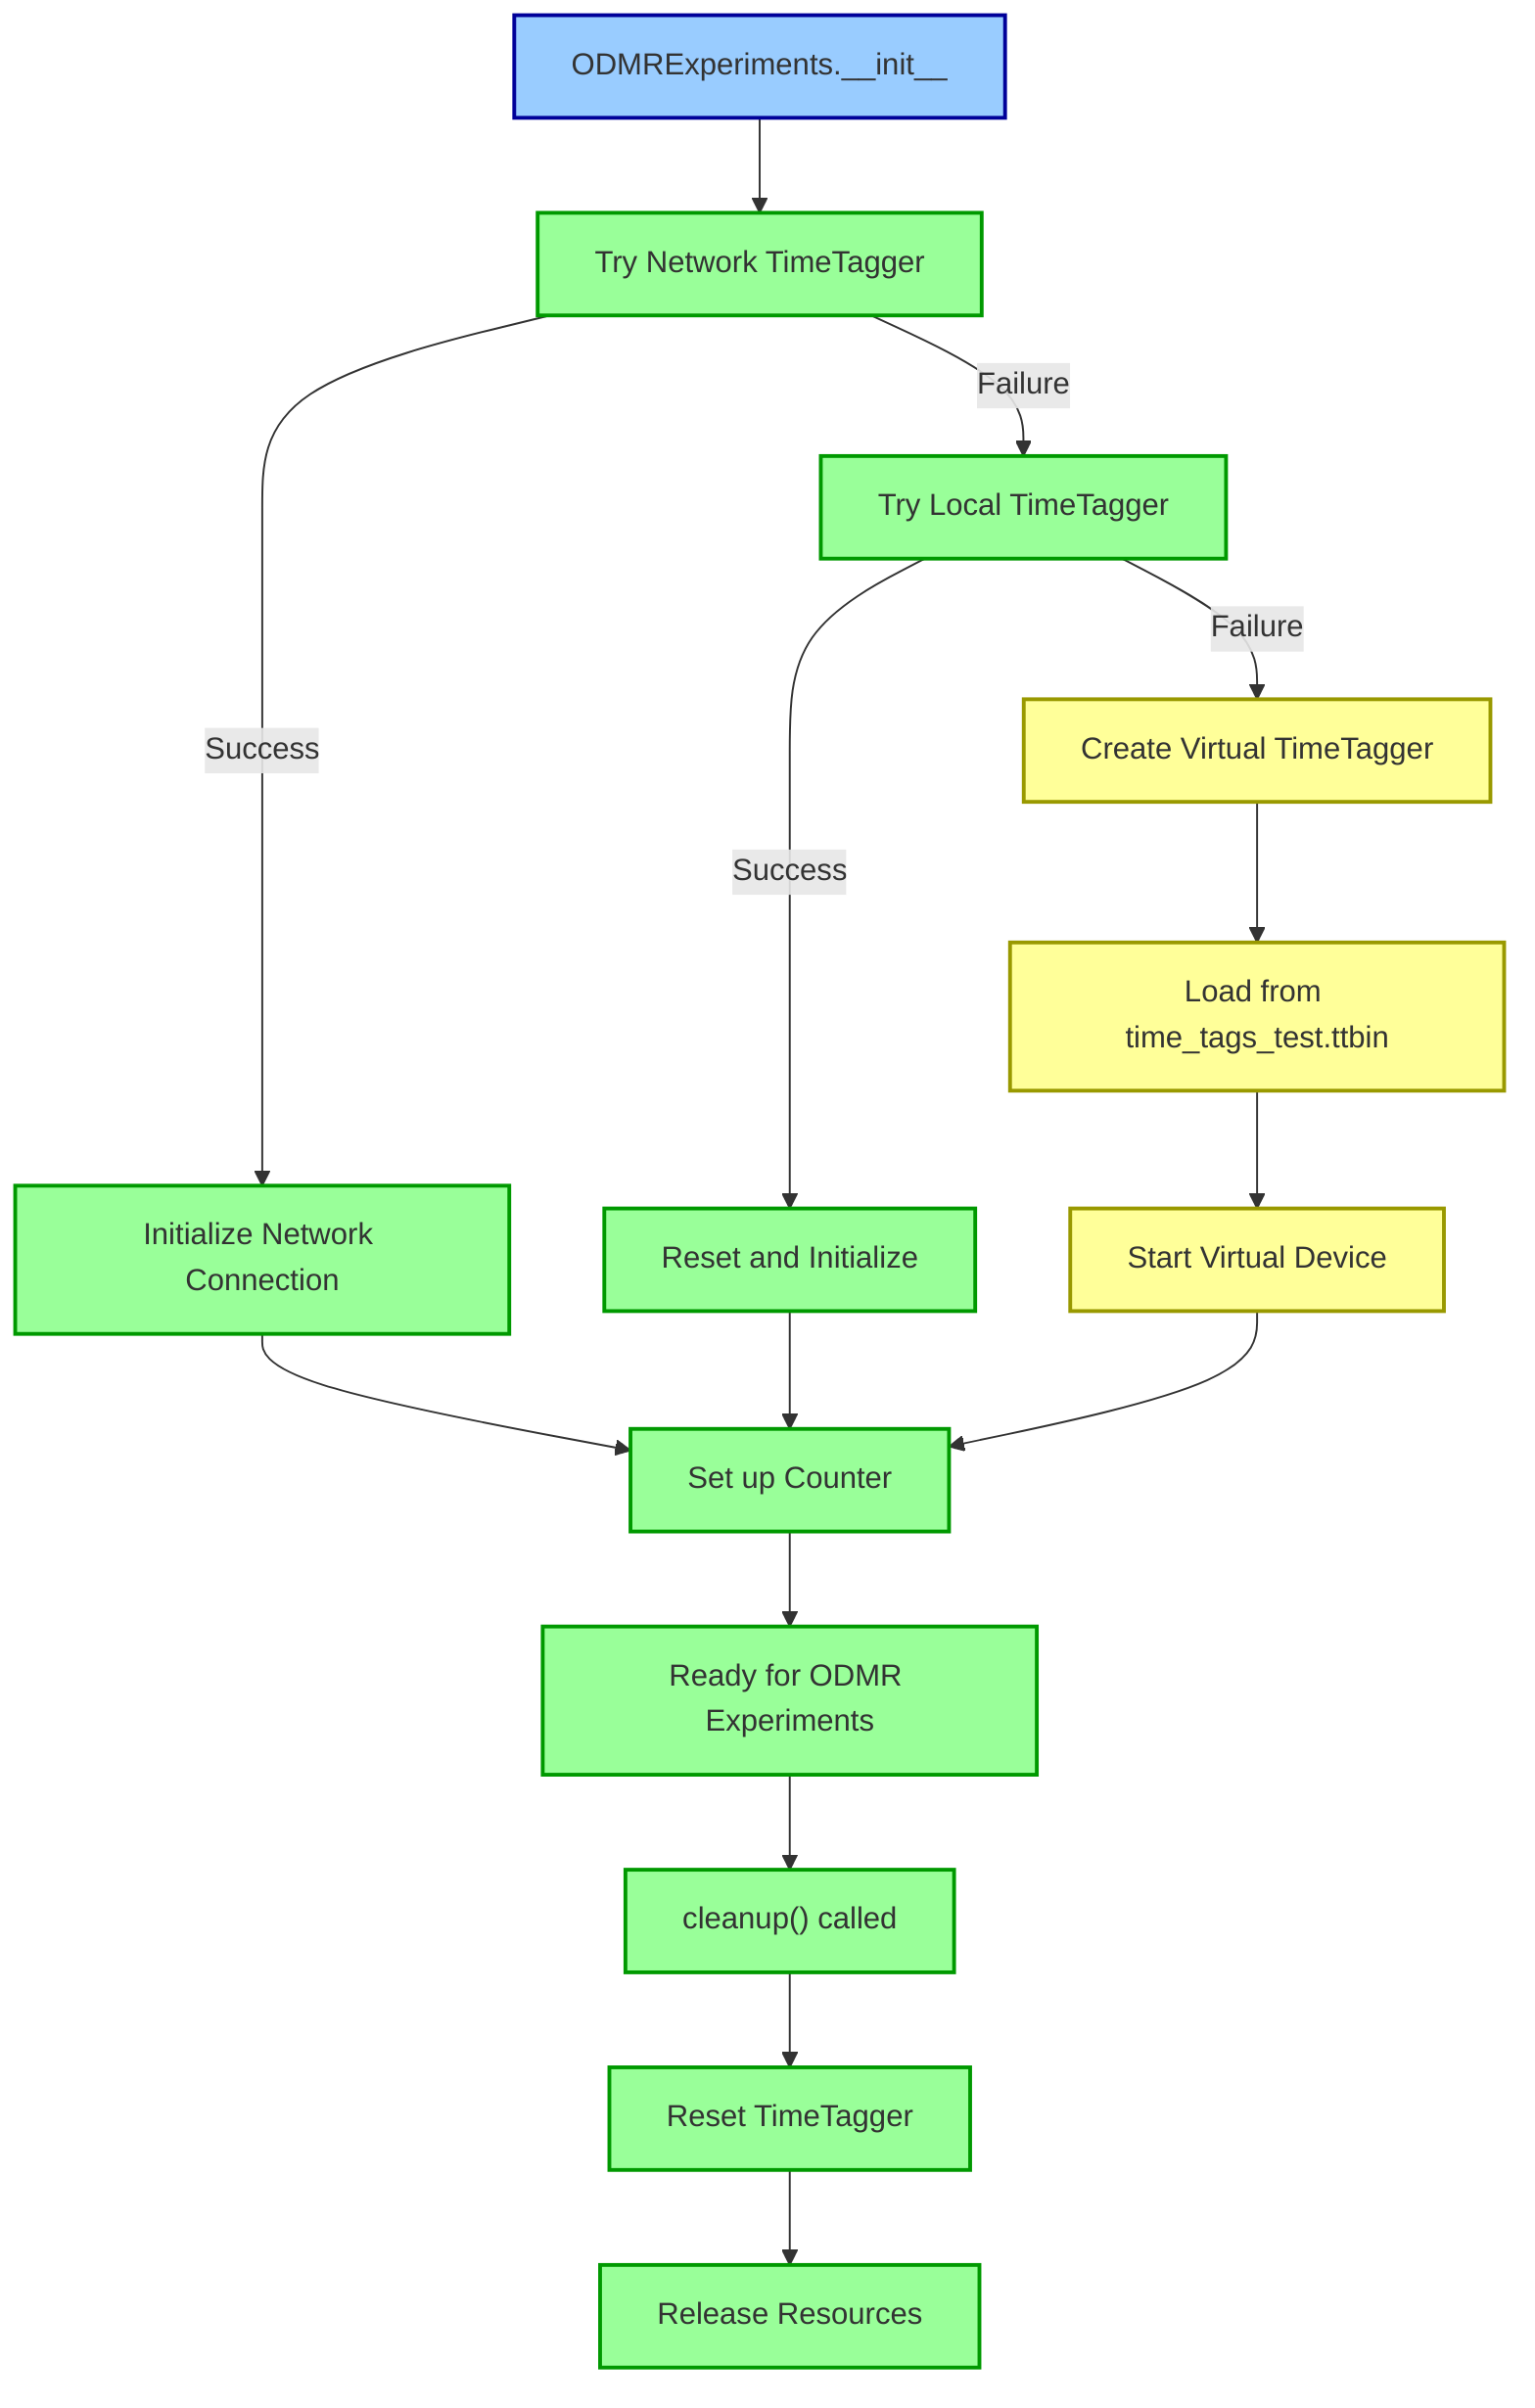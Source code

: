 flowchart TD
    %% Main TimeTagger Initialization Flow
    A[ODMRExperiments.__init__] --> B[Try Network TimeTagger]
    B -->|Success| C[Initialize Network Connection]
    C --> D[Set up Counter]
    
    B -->|Failure| E[Try Local TimeTagger]
    E -->|Success| F[Reset and Initialize]
    F --> D
    
    E -->|Failure| G[Create Virtual TimeTagger]
    G --> H[Load from time_tags_test.ttbin]
    H --> I[Start Virtual Device]
    I --> D
    
    D --> J[Ready for ODMR Experiments]
    
    %% Cleanup
    J --> K["cleanup() called"]
    K --> L[Reset TimeTagger]
    L --> M[Release Resources]
    
    %% Styling
    classDef success fill:#9f9,stroke:#090,stroke-width:2px
    classDef warning fill:#ff9,stroke:#990,stroke-width:2px
    classDef danger fill:#f99,stroke:#900,stroke-width:2px
    classDef info fill:#9cf,stroke:#009,stroke-width:2px
    
    class A info
    class B,C,D,E,F,J,K,L,M success
    class G,H,I warning